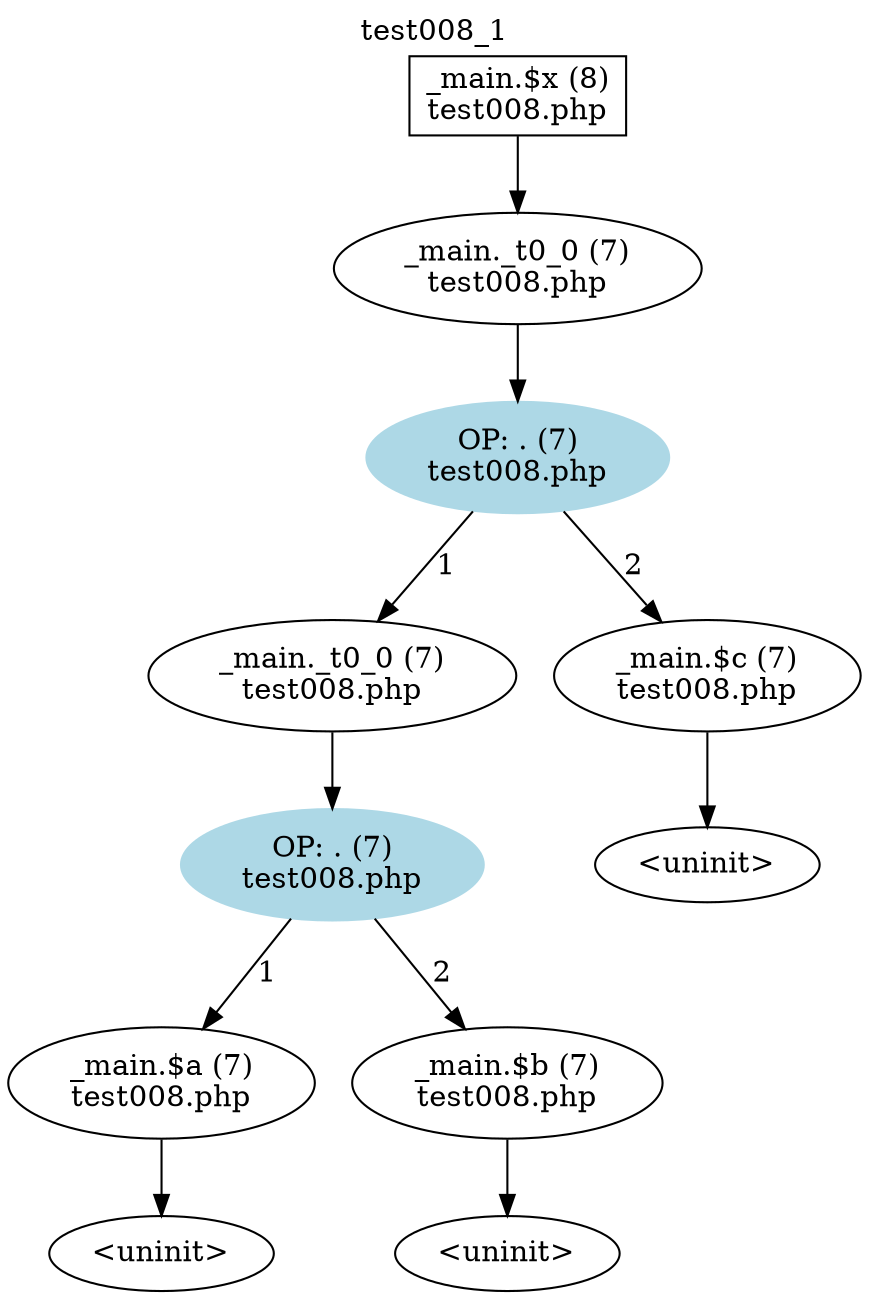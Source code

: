 digraph cfg {
  label="test008_1";
  labelloc=t;
  n1 [shape=box, label="_main.$x (8)\ntest008.php"];
  n2 [shape=ellipse, label="_main._t0_0 (7)\ntest008.php"];
  n3 [shape=ellipse, label="OP: . (7)\ntest008.php",style=filled,color=lightblue];
  n4 [shape=ellipse, label="_main._t0_0 (7)\ntest008.php"];
  n5 [shape=ellipse, label="_main.$c (7)\ntest008.php"];
  n6 [shape=ellipse, label="OP: . (7)\ntest008.php",style=filled,color=lightblue];
  n7 [shape=ellipse, label="<uninit>"];
  n8 [shape=ellipse, label="_main.$a (7)\ntest008.php"];
  n9 [shape=ellipse, label="_main.$b (7)\ntest008.php"];
  n10 [shape=ellipse, label="<uninit>"];
  n11 [shape=ellipse, label="<uninit>"];
  n1 -> n2;
  n2 -> n3;
  n3 -> n4[label="1"];
  n3 -> n5[label="2"];
  n4 -> n6;
  n5 -> n7;
  n6 -> n8[label="1"];
  n6 -> n9[label="2"];
  n8 -> n10;
  n9 -> n11;
}

